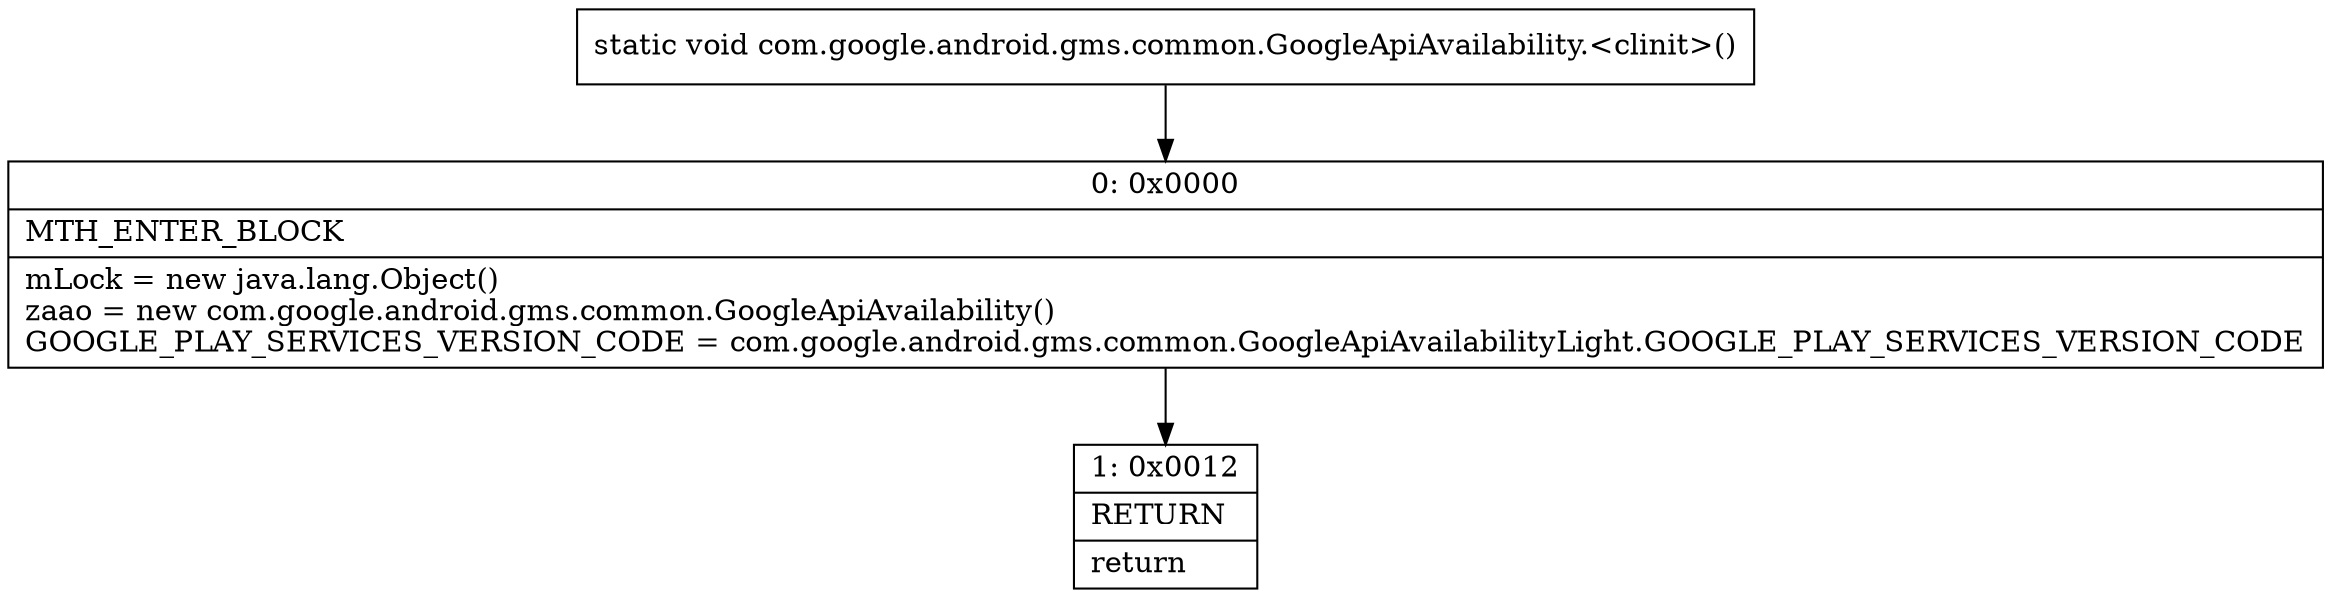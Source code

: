 digraph "CFG forcom.google.android.gms.common.GoogleApiAvailability.\<clinit\>()V" {
Node_0 [shape=record,label="{0\:\ 0x0000|MTH_ENTER_BLOCK\l|mLock = new java.lang.Object()\lzaao = new com.google.android.gms.common.GoogleApiAvailability()\lGOOGLE_PLAY_SERVICES_VERSION_CODE = com.google.android.gms.common.GoogleApiAvailabilityLight.GOOGLE_PLAY_SERVICES_VERSION_CODE\l}"];
Node_1 [shape=record,label="{1\:\ 0x0012|RETURN\l|return\l}"];
MethodNode[shape=record,label="{static void com.google.android.gms.common.GoogleApiAvailability.\<clinit\>() }"];
MethodNode -> Node_0;
Node_0 -> Node_1;
}

